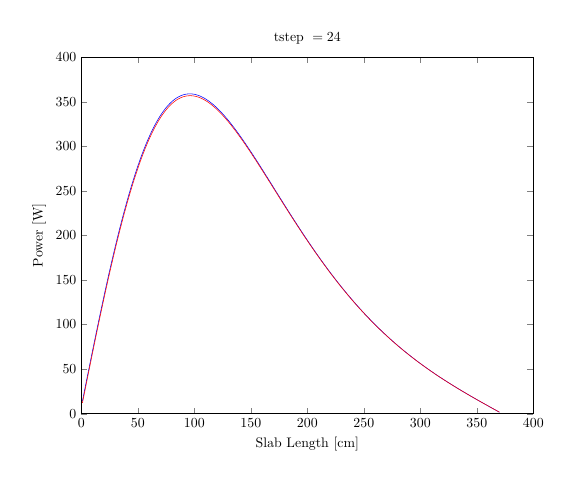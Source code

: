 \begin{tikzpicture}[scale=0.5]

\begin{axis}[%
scale only axis,
width=4.521in,
height=3.566in,
xmin=0, xmax=400,
ymin=0, ymax=400,
xlabel={Slab Length [cm]},
ylabel={Power [W]},
title={$\text{tstep }= 24$},
axis on top]
\addplot [
color=blue,
solid
]
coordinates{
 (1,13.991)(2,20.359)(3,26.72)(4,33.07)(5,39.408)(6,45.73)(7,52.035)(8,58.321)(9,64.584)(10,70.823)(11,77.035)(12,83.218)(13,89.369)(14,95.487)(15,101.569)(16,107.613)(17,113.617)(18,119.578)(19,125.496)(20,131.366)(21,137.189)(22,142.96)(23,148.68)(24,154.345)(25,159.955)(26,165.506)(27,170.998)(28,176.428)(29,181.795)(30,187.098)(31,192.335)(32,197.504)(33,202.604)(34,207.633)(35,212.591)(36,217.475)(37,222.285)(38,227.019)(39,231.677)(40,236.256)(41,240.757)(42,245.178)(43,249.519)(44,253.778)(45,257.954)(46,262.048)(47,266.057)(48,269.982)(49,273.822)(50,277.577)(51,281.245)(52,284.827)(53,288.323)(54,291.731)(55,295.052)(56,298.285)(57,301.43)(58,304.488)(59,307.457)(60,310.339)(61,313.133)(62,315.839)(63,318.457)(64,320.988)(65,323.431)(66,325.788)(67,328.057)(68,330.241)(69,332.338)(70,334.35)(71,336.276)(72,338.118)(73,339.876)(74,341.55)(75,343.141)(76,344.65)(77,346.078)(78,347.424)(79,348.69)(80,349.877)(81,350.985)(82,352.015)(83,352.967)(84,353.844)(85,354.645)(86,355.372)(87,356.025)(88,356.606)(89,357.114)(90,357.553)(91,357.921)(92,358.22)(93,358.452)(94,358.617)(95,358.716)(96,358.751)(97,358.722)(98,358.63)(99,358.477)(100,358.264)(101,357.991)(102,357.659)(103,357.271)(104,356.826)(105,356.327)(106,355.774)(107,355.167)(108,354.509)(109,353.801)(110,353.043)(111,352.236)(112,351.382)(113,350.482)(114,349.537)(115,348.547)(116,347.515)(117,346.441)(118,345.325)(119,344.17)(120,342.976)(121,341.744)(122,340.476)(123,339.172)(124,337.833)(125,336.461)(126,335.056)(127,333.619)(128,332.152)(129,330.654)(130,329.128)(131,327.575)(132,325.994)(133,324.387)(134,322.756)(135,321.1)(136,319.421)(137,317.719)(138,315.997)(139,314.253)(140,312.49)(141,310.707)(142,308.907)(143,307.089)(144,305.254)(145,303.404)(146,301.538)(147,299.659)(148,297.765)(149,295.859)(150,293.941)(151,292.012)(152,290.071)(153,288.121)(154,286.161)(155,284.192)(156,282.216)(157,280.232)(158,278.24)(159,276.243)(160,274.24)(161,272.232)(162,270.219)(163,268.202)(164,266.181)(165,264.158)(166,262.132)(167,260.104)(168,258.075)(169,256.044)(170,254.013)(171,251.982)(172,249.951)(173,247.92)(174,245.891)(175,243.864)(176,241.838)(177,239.815)(178,237.794)(179,235.776)(180,233.762)(181,231.752)(182,229.745)(183,227.743)(184,225.746)(185,223.753)(186,221.766)(187,219.785)(188,217.809)(189,215.839)(190,213.876)(191,211.919)(192,209.969)(193,208.027)(194,206.091)(195,204.163)(196,202.242)(197,200.33)(198,198.425)(199,196.529)(200,194.641)(201,192.762)(202,190.892)(203,189.03)(204,187.178)(205,185.334)(206,183.5)(207,181.676)(208,179.861)(209,178.055)(210,176.26)(211,174.474)(212,172.698)(213,170.933)(214,169.177)(215,167.432)(216,165.697)(217,163.972)(218,162.258)(219,160.554)(220,158.861)(221,157.178)(222,155.506)(223,153.845)(224,152.194)(225,150.554)(226,148.925)(227,147.307)(228,145.699)(229,144.102)(230,142.516)(231,140.941)(232,139.377)(233,137.823)(234,136.281)(235,134.749)(236,133.228)(237,131.718)(238,130.218)(239,128.73)(240,127.252)(241,125.785)(242,124.328)(243,122.883)(244,121.447)(245,120.023)(246,118.609)(247,117.206)(248,115.813)(249,114.43)(250,113.058)(251,111.697)(252,110.345)(253,109.004)(254,107.673)(255,106.352)(256,105.042)(257,103.741)(258,102.451)(259,101.17)(260,99.899)(261,98.638)(262,97.387)(263,96.145)(264,94.913)(265,93.69)(266,92.477)(267,91.274)(268,90.079)(269,88.894)(270,87.718)(271,86.551)(272,85.393)(273,84.245)(274,83.105)(275,81.973)(276,80.851)(277,79.737)(278,78.631)(279,77.534)(280,76.446)(281,75.366)(282,74.294)(283,73.23)(284,72.174)(285,71.126)(286,70.086)(287,69.054)(288,68.029)(289,67.012)(290,66.003)(291,65.001)(292,64.006)(293,63.019)(294,62.039)(295,61.066)(296,60.1)(297,59.141)(298,58.188)(299,57.243)(300,56.304)(301,55.371)(302,54.445)(303,53.526)(304,52.612)(305,51.705)(306,50.804)(307,49.909)(308,49.02)(309,48.137)(310,47.259)(311,46.388)(312,45.521)(313,44.66)(314,43.805)(315,42.955)(316,42.109)(317,41.269)(318,40.434)(319,39.604)(320,38.779)(321,37.959)(322,37.143)(323,36.331)(324,35.524)(325,34.722)(326,33.923)(327,33.129)(328,32.339)(329,31.553)(330,30.771)(331,29.993)(332,29.218)(333,28.447)(334,27.68)(335,26.916)(336,26.155)(337,25.398)(338,24.644)(339,23.892)(340,23.144)(341,22.399)(342,21.657)(343,20.917)(344,20.18)(345,19.445)(346,18.713)(347,17.984)(348,17.256)(349,16.531)(350,15.808)(351,15.087)(352,14.367)(353,13.65)(354,12.934)(355,12.22)(356,11.508)(357,10.797)(358,10.087)(359,9.379)(360,8.671)(361,7.965)(362,7.26)(363,6.556)(364,5.853)(365,5.15)(366,4.448)(367,3.747)(368,3.046)(369,2.346)(370,1.645) 
};

\addplot [
color=red,
solid
]
coordinates{
 (1,12.167)(2,18.031)(3,24.372)(4,30.703)(5,37.023)(6,43.328)(7,49.615)(8,55.884)(9,62.131)(10,68.354)(11,74.551)(12,80.72)(13,86.857)(14,92.962)(15,99.031)(16,105.062)(17,111.055)(18,117.005)(19,122.912)(20,128.772)(21,134.585)(22,140.348)(23,146.059)(24,151.717)(25,157.319)(26,162.863)(27,168.349)(28,173.773)(29,179.136)(30,184.434)(31,189.667)(32,194.832)(33,199.929)(34,204.956)(35,209.912)(36,214.794)(37,219.603)(38,224.337)(39,228.995)(40,233.575)(41,238.077)(42,242.5)(43,246.843)(44,251.104)(45,255.284)(46,259.38)(47,263.394)(48,267.323)(49,271.168)(50,274.928)(51,278.602)(52,282.19)(53,285.692)(54,289.107)(55,292.435)(56,295.676)(57,298.829)(58,301.895)(59,304.874)(60,307.764)(61,310.568)(62,313.283)(63,315.912)(64,318.453)(65,320.907)(66,323.275)(67,325.556)(68,327.751)(69,329.86)(70,331.884)(71,333.823)(72,335.678)(73,337.448)(74,339.136)(75,340.741)(76,342.263)(77,343.705)(78,345.065)(79,346.346)(80,347.547)(81,348.669)(82,349.714)(83,350.682)(84,351.574)(85,352.391)(86,353.133)(87,353.802)(88,354.398)(89,354.923)(90,355.377)(91,355.762)(92,356.077)(93,356.326)(94,356.507)(95,356.623)(96,356.674)(97,356.662)(98,356.587)(99,356.451)(100,356.254)(101,355.998)(102,355.684)(103,355.313)(104,354.885)(105,354.403)(106,353.867)(107,353.278)(108,352.637)(109,351.946)(110,351.205)(111,350.415)(112,349.579)(113,348.696)(114,347.767)(115,346.795)(116,345.78)(117,344.723)(118,343.624)(119,342.486)(120,341.309)(121,340.094)(122,338.843)(123,337.556)(124,336.234)(125,334.878)(126,333.49)(127,332.07)(128,330.619)(129,329.138)(130,327.628)(131,326.091)(132,324.526)(133,322.936)(134,321.32)(135,319.681)(136,318.017)(137,316.332)(138,314.625)(139,312.897)(140,311.149)(141,309.382)(142,307.597)(143,305.794)(144,303.974)(145,302.139)(146,300.289)(147,298.424)(148,296.545)(149,294.654)(150,292.75)(151,290.835)(152,288.909)(153,286.973)(154,285.027)(155,283.072)(156,281.109)(157,279.139)(158,277.161)(159,275.177)(160,273.188)(161,271.193)(162,269.193)(163,267.189)(164,265.181)(165,263.171)(166,261.157)(167,259.142)(168,257.125)(169,255.107)(170,253.088)(171,251.068)(172,249.049)(173,247.031)(174,245.013)(175,242.998)(176,240.983)(177,238.971)(178,236.962)(179,234.955)(180,232.952)(181,230.953)(182,228.957)(183,226.965)(184,224.979)(185,222.997)(186,221.02)(187,219.048)(188,217.083)(189,215.123)(190,213.17)(191,211.223)(192,209.282)(193,207.349)(194,205.423)(195,203.504)(196,201.593)(197,199.69)(198,197.794)(199,195.907)(200,194.028)(201,192.157)(202,190.295)(203,188.442)(204,186.598)(205,184.763)(206,182.937)(207,181.121)(208,179.314)(209,177.516)(210,175.728)(211,173.95)(212,172.182)(213,170.424)(214,168.676)(215,166.938)(216,165.21)(217,163.492)(218,161.785)(219,160.088)(220,158.402)(221,156.726)(222,155.061)(223,153.406)(224,151.762)(225,150.128)(226,148.505)(227,146.893)(228,145.292)(229,143.701)(230,142.121)(231,140.552)(232,138.993)(233,137.446)(234,135.909)(235,134.383)(236,132.867)(237,131.363)(238,129.869)(239,128.385)(240,126.913)(241,125.451)(242,124)(243,122.559)(244,121.129)(245,119.709)(246,118.3)(247,116.902)(248,115.513)(249,114.136)(250,112.768)(251,111.411)(252,110.064)(253,108.727)(254,107.401)(255,106.084)(256,104.778)(257,103.482)(258,102.195)(259,100.919)(260,99.652)(261,98.395)(262,97.147)(263,95.909)(264,94.681)(265,93.463)(266,92.253)(267,91.053)(268,89.862)(269,88.681)(270,87.508)(271,86.345)(272,85.191)(273,84.045)(274,82.908)(275,81.78)(276,80.661)(277,79.55)(278,78.448)(279,77.354)(280,76.269)(281,75.192)(282,74.123)(283,73.062)(284,72.009)(285,70.964)(286,69.927)(287,68.897)(288,67.875)(289,66.861)(290,65.855)(291,64.855)(292,63.863)(293,62.879)(294,61.901)(295,60.93)(296,59.967)(297,59.01)(298,58.06)(299,57.117)(300,56.181)(301,55.251)(302,54.327)(303,53.41)(304,52.498)(305,51.594)(306,50.695)(307,49.802)(308,48.915)(309,48.034)(310,47.158)(311,46.289)(312,45.424)(313,44.565)(314,43.712)(315,42.864)(316,42.02)(317,41.182)(318,40.349)(319,39.521)(320,38.698)(321,37.879)(322,37.065)(323,36.256)(324,35.45)(325,34.65)(326,33.853)(327,33.061)(328,32.273)(329,31.488)(330,30.708)(331,29.931)(332,29.158)(333,28.389)(334,27.623)(335,26.861)(336,26.102)(337,25.346)(338,24.593)(339,23.844)(340,23.097)(341,22.354)(342,21.613)(343,20.875)(344,20.139)(345,19.406)(346,18.676)(347,17.948)(348,17.222)(349,16.498)(350,15.776)(351,15.056)(352,14.339)(353,13.623)(354,12.909)(355,12.196)(356,11.485)(357,10.775)(358,10.067)(359,9.36)(360,8.654)(361,7.95)(362,7.246)(363,6.543)(364,5.841)(365,5.14)(366,4.439)(367,3.74)(368,3.04)(369,2.341)(370,1.642) 
};

\end{axis}
\end{tikzpicture}
